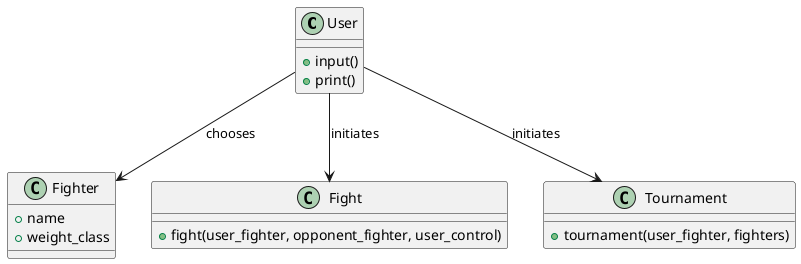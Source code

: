 @startuml

!define RECTANGLE class

RECTANGLE User {
    +input()
    +print()
}

RECTANGLE Fighter {
    +name
    +weight_class
}

RECTANGLE Fight {
    +fight(user_fighter, opponent_fighter, user_control)
}

RECTANGLE Tournament {
    +tournament(user_fighter, fighters)
}

User --> Fighter : chooses
User --> Fight : initiates
User --> Tournament : initiates

@enduml